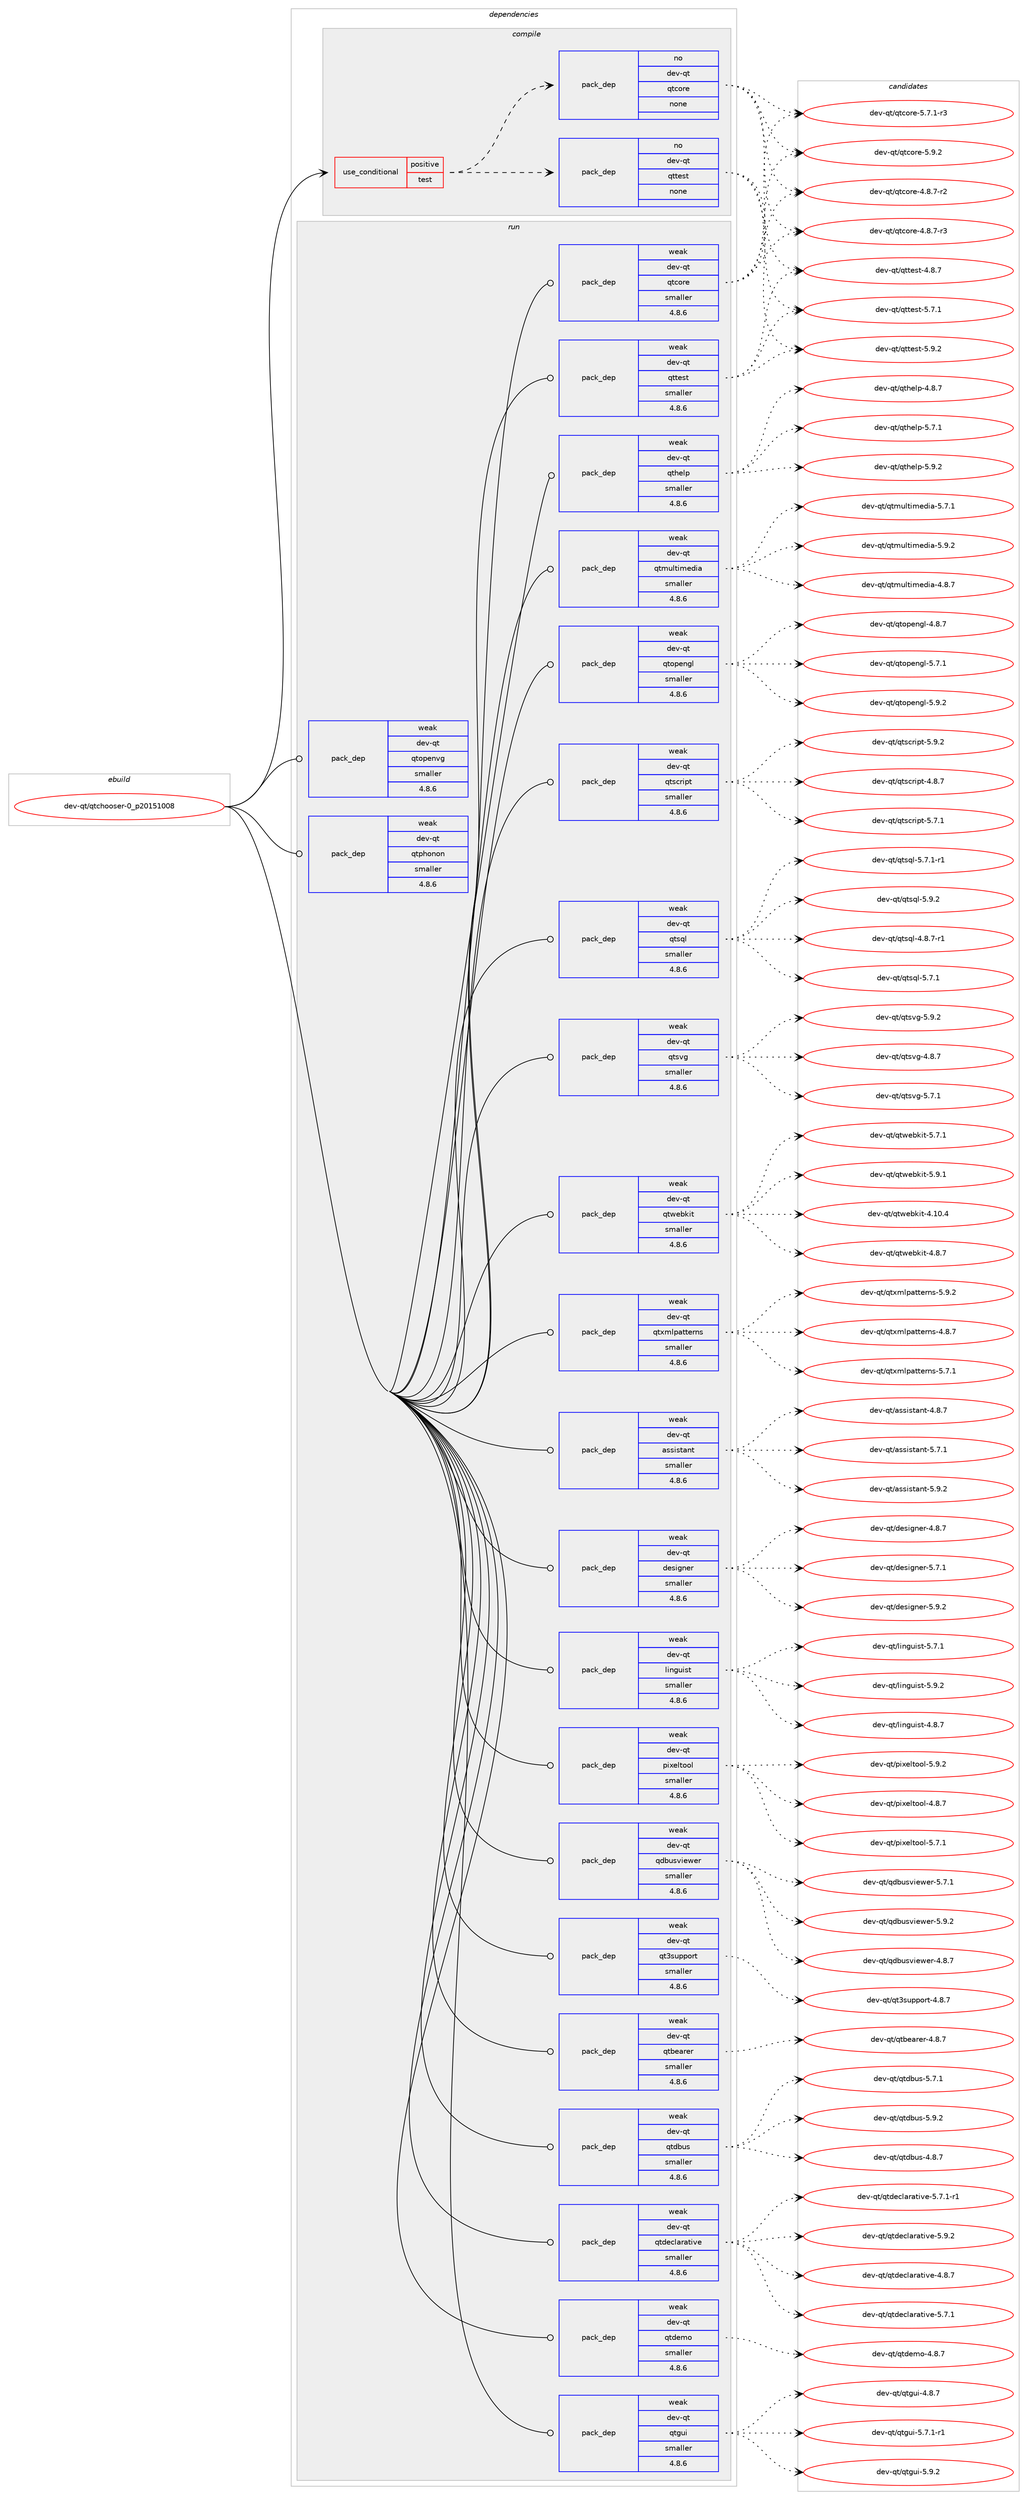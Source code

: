 digraph prolog {

# *************
# Graph options
# *************

newrank=true;
concentrate=true;
compound=true;
graph [rankdir=LR,fontname=Helvetica,fontsize=10,ranksep=1.5];#, ranksep=2.5, nodesep=0.2];
edge  [arrowhead=vee];
node  [fontname=Helvetica,fontsize=10];

# **********
# The ebuild
# **********

subgraph cluster_leftcol {
color=gray;
rank=same;
label=<<i>ebuild</i>>;
id [label="dev-qt/qtchooser-0_p20151008", color=red, width=4, href="../dev-qt/qtchooser-0_p20151008.svg"];
}

# ****************
# The dependencies
# ****************

subgraph cluster_midcol {
color=gray;
label=<<i>dependencies</i>>;
subgraph cluster_compile {
fillcolor="#eeeeee";
style=filled;
label=<<i>compile</i>>;
subgraph cond44366 {
dependency195722 [label=<<TABLE BORDER="0" CELLBORDER="1" CELLSPACING="0" CELLPADDING="4"><TR><TD ROWSPAN="3" CELLPADDING="10">use_conditional</TD></TR><TR><TD>positive</TD></TR><TR><TD>test</TD></TR></TABLE>>, shape=none, color=red];
subgraph pack147389 {
dependency195723 [label=<<TABLE BORDER="0" CELLBORDER="1" CELLSPACING="0" CELLPADDING="4" WIDTH="220"><TR><TD ROWSPAN="6" CELLPADDING="30">pack_dep</TD></TR><TR><TD WIDTH="110">no</TD></TR><TR><TD>dev-qt</TD></TR><TR><TD>qtcore</TD></TR><TR><TD>none</TD></TR><TR><TD></TD></TR></TABLE>>, shape=none, color=blue];
}
dependency195722:e -> dependency195723:w [weight=20,style="dashed",arrowhead="vee"];
subgraph pack147390 {
dependency195724 [label=<<TABLE BORDER="0" CELLBORDER="1" CELLSPACING="0" CELLPADDING="4" WIDTH="220"><TR><TD ROWSPAN="6" CELLPADDING="30">pack_dep</TD></TR><TR><TD WIDTH="110">no</TD></TR><TR><TD>dev-qt</TD></TR><TR><TD>qttest</TD></TR><TR><TD>none</TD></TR><TR><TD></TD></TR></TABLE>>, shape=none, color=blue];
}
dependency195722:e -> dependency195724:w [weight=20,style="dashed",arrowhead="vee"];
}
id:e -> dependency195722:w [weight=20,style="solid",arrowhead="vee"];
}
subgraph cluster_compileandrun {
fillcolor="#eeeeee";
style=filled;
label=<<i>compile and run</i>>;
}
subgraph cluster_run {
fillcolor="#eeeeee";
style=filled;
label=<<i>run</i>>;
subgraph pack147391 {
dependency195725 [label=<<TABLE BORDER="0" CELLBORDER="1" CELLSPACING="0" CELLPADDING="4" WIDTH="220"><TR><TD ROWSPAN="6" CELLPADDING="30">pack_dep</TD></TR><TR><TD WIDTH="110">weak</TD></TR><TR><TD>dev-qt</TD></TR><TR><TD>assistant</TD></TR><TR><TD>smaller</TD></TR><TR><TD>4.8.6</TD></TR></TABLE>>, shape=none, color=blue];
}
id:e -> dependency195725:w [weight=20,style="solid",arrowhead="odot"];
subgraph pack147392 {
dependency195726 [label=<<TABLE BORDER="0" CELLBORDER="1" CELLSPACING="0" CELLPADDING="4" WIDTH="220"><TR><TD ROWSPAN="6" CELLPADDING="30">pack_dep</TD></TR><TR><TD WIDTH="110">weak</TD></TR><TR><TD>dev-qt</TD></TR><TR><TD>designer</TD></TR><TR><TD>smaller</TD></TR><TR><TD>4.8.6</TD></TR></TABLE>>, shape=none, color=blue];
}
id:e -> dependency195726:w [weight=20,style="solid",arrowhead="odot"];
subgraph pack147393 {
dependency195727 [label=<<TABLE BORDER="0" CELLBORDER="1" CELLSPACING="0" CELLPADDING="4" WIDTH="220"><TR><TD ROWSPAN="6" CELLPADDING="30">pack_dep</TD></TR><TR><TD WIDTH="110">weak</TD></TR><TR><TD>dev-qt</TD></TR><TR><TD>linguist</TD></TR><TR><TD>smaller</TD></TR><TR><TD>4.8.6</TD></TR></TABLE>>, shape=none, color=blue];
}
id:e -> dependency195727:w [weight=20,style="solid",arrowhead="odot"];
subgraph pack147394 {
dependency195728 [label=<<TABLE BORDER="0" CELLBORDER="1" CELLSPACING="0" CELLPADDING="4" WIDTH="220"><TR><TD ROWSPAN="6" CELLPADDING="30">pack_dep</TD></TR><TR><TD WIDTH="110">weak</TD></TR><TR><TD>dev-qt</TD></TR><TR><TD>pixeltool</TD></TR><TR><TD>smaller</TD></TR><TR><TD>4.8.6</TD></TR></TABLE>>, shape=none, color=blue];
}
id:e -> dependency195728:w [weight=20,style="solid",arrowhead="odot"];
subgraph pack147395 {
dependency195729 [label=<<TABLE BORDER="0" CELLBORDER="1" CELLSPACING="0" CELLPADDING="4" WIDTH="220"><TR><TD ROWSPAN="6" CELLPADDING="30">pack_dep</TD></TR><TR><TD WIDTH="110">weak</TD></TR><TR><TD>dev-qt</TD></TR><TR><TD>qdbusviewer</TD></TR><TR><TD>smaller</TD></TR><TR><TD>4.8.6</TD></TR></TABLE>>, shape=none, color=blue];
}
id:e -> dependency195729:w [weight=20,style="solid",arrowhead="odot"];
subgraph pack147396 {
dependency195730 [label=<<TABLE BORDER="0" CELLBORDER="1" CELLSPACING="0" CELLPADDING="4" WIDTH="220"><TR><TD ROWSPAN="6" CELLPADDING="30">pack_dep</TD></TR><TR><TD WIDTH="110">weak</TD></TR><TR><TD>dev-qt</TD></TR><TR><TD>qt3support</TD></TR><TR><TD>smaller</TD></TR><TR><TD>4.8.6</TD></TR></TABLE>>, shape=none, color=blue];
}
id:e -> dependency195730:w [weight=20,style="solid",arrowhead="odot"];
subgraph pack147397 {
dependency195731 [label=<<TABLE BORDER="0" CELLBORDER="1" CELLSPACING="0" CELLPADDING="4" WIDTH="220"><TR><TD ROWSPAN="6" CELLPADDING="30">pack_dep</TD></TR><TR><TD WIDTH="110">weak</TD></TR><TR><TD>dev-qt</TD></TR><TR><TD>qtbearer</TD></TR><TR><TD>smaller</TD></TR><TR><TD>4.8.6</TD></TR></TABLE>>, shape=none, color=blue];
}
id:e -> dependency195731:w [weight=20,style="solid",arrowhead="odot"];
subgraph pack147398 {
dependency195732 [label=<<TABLE BORDER="0" CELLBORDER="1" CELLSPACING="0" CELLPADDING="4" WIDTH="220"><TR><TD ROWSPAN="6" CELLPADDING="30">pack_dep</TD></TR><TR><TD WIDTH="110">weak</TD></TR><TR><TD>dev-qt</TD></TR><TR><TD>qtcore</TD></TR><TR><TD>smaller</TD></TR><TR><TD>4.8.6</TD></TR></TABLE>>, shape=none, color=blue];
}
id:e -> dependency195732:w [weight=20,style="solid",arrowhead="odot"];
subgraph pack147399 {
dependency195733 [label=<<TABLE BORDER="0" CELLBORDER="1" CELLSPACING="0" CELLPADDING="4" WIDTH="220"><TR><TD ROWSPAN="6" CELLPADDING="30">pack_dep</TD></TR><TR><TD WIDTH="110">weak</TD></TR><TR><TD>dev-qt</TD></TR><TR><TD>qtdbus</TD></TR><TR><TD>smaller</TD></TR><TR><TD>4.8.6</TD></TR></TABLE>>, shape=none, color=blue];
}
id:e -> dependency195733:w [weight=20,style="solid",arrowhead="odot"];
subgraph pack147400 {
dependency195734 [label=<<TABLE BORDER="0" CELLBORDER="1" CELLSPACING="0" CELLPADDING="4" WIDTH="220"><TR><TD ROWSPAN="6" CELLPADDING="30">pack_dep</TD></TR><TR><TD WIDTH="110">weak</TD></TR><TR><TD>dev-qt</TD></TR><TR><TD>qtdeclarative</TD></TR><TR><TD>smaller</TD></TR><TR><TD>4.8.6</TD></TR></TABLE>>, shape=none, color=blue];
}
id:e -> dependency195734:w [weight=20,style="solid",arrowhead="odot"];
subgraph pack147401 {
dependency195735 [label=<<TABLE BORDER="0" CELLBORDER="1" CELLSPACING="0" CELLPADDING="4" WIDTH="220"><TR><TD ROWSPAN="6" CELLPADDING="30">pack_dep</TD></TR><TR><TD WIDTH="110">weak</TD></TR><TR><TD>dev-qt</TD></TR><TR><TD>qtdemo</TD></TR><TR><TD>smaller</TD></TR><TR><TD>4.8.6</TD></TR></TABLE>>, shape=none, color=blue];
}
id:e -> dependency195735:w [weight=20,style="solid",arrowhead="odot"];
subgraph pack147402 {
dependency195736 [label=<<TABLE BORDER="0" CELLBORDER="1" CELLSPACING="0" CELLPADDING="4" WIDTH="220"><TR><TD ROWSPAN="6" CELLPADDING="30">pack_dep</TD></TR><TR><TD WIDTH="110">weak</TD></TR><TR><TD>dev-qt</TD></TR><TR><TD>qtgui</TD></TR><TR><TD>smaller</TD></TR><TR><TD>4.8.6</TD></TR></TABLE>>, shape=none, color=blue];
}
id:e -> dependency195736:w [weight=20,style="solid",arrowhead="odot"];
subgraph pack147403 {
dependency195737 [label=<<TABLE BORDER="0" CELLBORDER="1" CELLSPACING="0" CELLPADDING="4" WIDTH="220"><TR><TD ROWSPAN="6" CELLPADDING="30">pack_dep</TD></TR><TR><TD WIDTH="110">weak</TD></TR><TR><TD>dev-qt</TD></TR><TR><TD>qthelp</TD></TR><TR><TD>smaller</TD></TR><TR><TD>4.8.6</TD></TR></TABLE>>, shape=none, color=blue];
}
id:e -> dependency195737:w [weight=20,style="solid",arrowhead="odot"];
subgraph pack147404 {
dependency195738 [label=<<TABLE BORDER="0" CELLBORDER="1" CELLSPACING="0" CELLPADDING="4" WIDTH="220"><TR><TD ROWSPAN="6" CELLPADDING="30">pack_dep</TD></TR><TR><TD WIDTH="110">weak</TD></TR><TR><TD>dev-qt</TD></TR><TR><TD>qtmultimedia</TD></TR><TR><TD>smaller</TD></TR><TR><TD>4.8.6</TD></TR></TABLE>>, shape=none, color=blue];
}
id:e -> dependency195738:w [weight=20,style="solid",arrowhead="odot"];
subgraph pack147405 {
dependency195739 [label=<<TABLE BORDER="0" CELLBORDER="1" CELLSPACING="0" CELLPADDING="4" WIDTH="220"><TR><TD ROWSPAN="6" CELLPADDING="30">pack_dep</TD></TR><TR><TD WIDTH="110">weak</TD></TR><TR><TD>dev-qt</TD></TR><TR><TD>qtopengl</TD></TR><TR><TD>smaller</TD></TR><TR><TD>4.8.6</TD></TR></TABLE>>, shape=none, color=blue];
}
id:e -> dependency195739:w [weight=20,style="solid",arrowhead="odot"];
subgraph pack147406 {
dependency195740 [label=<<TABLE BORDER="0" CELLBORDER="1" CELLSPACING="0" CELLPADDING="4" WIDTH="220"><TR><TD ROWSPAN="6" CELLPADDING="30">pack_dep</TD></TR><TR><TD WIDTH="110">weak</TD></TR><TR><TD>dev-qt</TD></TR><TR><TD>qtopenvg</TD></TR><TR><TD>smaller</TD></TR><TR><TD>4.8.6</TD></TR></TABLE>>, shape=none, color=blue];
}
id:e -> dependency195740:w [weight=20,style="solid",arrowhead="odot"];
subgraph pack147407 {
dependency195741 [label=<<TABLE BORDER="0" CELLBORDER="1" CELLSPACING="0" CELLPADDING="4" WIDTH="220"><TR><TD ROWSPAN="6" CELLPADDING="30">pack_dep</TD></TR><TR><TD WIDTH="110">weak</TD></TR><TR><TD>dev-qt</TD></TR><TR><TD>qtphonon</TD></TR><TR><TD>smaller</TD></TR><TR><TD>4.8.6</TD></TR></TABLE>>, shape=none, color=blue];
}
id:e -> dependency195741:w [weight=20,style="solid",arrowhead="odot"];
subgraph pack147408 {
dependency195742 [label=<<TABLE BORDER="0" CELLBORDER="1" CELLSPACING="0" CELLPADDING="4" WIDTH="220"><TR><TD ROWSPAN="6" CELLPADDING="30">pack_dep</TD></TR><TR><TD WIDTH="110">weak</TD></TR><TR><TD>dev-qt</TD></TR><TR><TD>qtscript</TD></TR><TR><TD>smaller</TD></TR><TR><TD>4.8.6</TD></TR></TABLE>>, shape=none, color=blue];
}
id:e -> dependency195742:w [weight=20,style="solid",arrowhead="odot"];
subgraph pack147409 {
dependency195743 [label=<<TABLE BORDER="0" CELLBORDER="1" CELLSPACING="0" CELLPADDING="4" WIDTH="220"><TR><TD ROWSPAN="6" CELLPADDING="30">pack_dep</TD></TR><TR><TD WIDTH="110">weak</TD></TR><TR><TD>dev-qt</TD></TR><TR><TD>qtsql</TD></TR><TR><TD>smaller</TD></TR><TR><TD>4.8.6</TD></TR></TABLE>>, shape=none, color=blue];
}
id:e -> dependency195743:w [weight=20,style="solid",arrowhead="odot"];
subgraph pack147410 {
dependency195744 [label=<<TABLE BORDER="0" CELLBORDER="1" CELLSPACING="0" CELLPADDING="4" WIDTH="220"><TR><TD ROWSPAN="6" CELLPADDING="30">pack_dep</TD></TR><TR><TD WIDTH="110">weak</TD></TR><TR><TD>dev-qt</TD></TR><TR><TD>qtsvg</TD></TR><TR><TD>smaller</TD></TR><TR><TD>4.8.6</TD></TR></TABLE>>, shape=none, color=blue];
}
id:e -> dependency195744:w [weight=20,style="solid",arrowhead="odot"];
subgraph pack147411 {
dependency195745 [label=<<TABLE BORDER="0" CELLBORDER="1" CELLSPACING="0" CELLPADDING="4" WIDTH="220"><TR><TD ROWSPAN="6" CELLPADDING="30">pack_dep</TD></TR><TR><TD WIDTH="110">weak</TD></TR><TR><TD>dev-qt</TD></TR><TR><TD>qttest</TD></TR><TR><TD>smaller</TD></TR><TR><TD>4.8.6</TD></TR></TABLE>>, shape=none, color=blue];
}
id:e -> dependency195745:w [weight=20,style="solid",arrowhead="odot"];
subgraph pack147412 {
dependency195746 [label=<<TABLE BORDER="0" CELLBORDER="1" CELLSPACING="0" CELLPADDING="4" WIDTH="220"><TR><TD ROWSPAN="6" CELLPADDING="30">pack_dep</TD></TR><TR><TD WIDTH="110">weak</TD></TR><TR><TD>dev-qt</TD></TR><TR><TD>qtwebkit</TD></TR><TR><TD>smaller</TD></TR><TR><TD>4.8.6</TD></TR></TABLE>>, shape=none, color=blue];
}
id:e -> dependency195746:w [weight=20,style="solid",arrowhead="odot"];
subgraph pack147413 {
dependency195747 [label=<<TABLE BORDER="0" CELLBORDER="1" CELLSPACING="0" CELLPADDING="4" WIDTH="220"><TR><TD ROWSPAN="6" CELLPADDING="30">pack_dep</TD></TR><TR><TD WIDTH="110">weak</TD></TR><TR><TD>dev-qt</TD></TR><TR><TD>qtxmlpatterns</TD></TR><TR><TD>smaller</TD></TR><TR><TD>4.8.6</TD></TR></TABLE>>, shape=none, color=blue];
}
id:e -> dependency195747:w [weight=20,style="solid",arrowhead="odot"];
}
}

# **************
# The candidates
# **************

subgraph cluster_choices {
rank=same;
color=gray;
label=<<i>candidates</i>>;

subgraph choice147389 {
color=black;
nodesep=1;
choice1001011184511311647113116991111141014552465646554511450 [label="dev-qt/qtcore-4.8.7-r2", color=red, width=4,href="../dev-qt/qtcore-4.8.7-r2.svg"];
choice1001011184511311647113116991111141014552465646554511451 [label="dev-qt/qtcore-4.8.7-r3", color=red, width=4,href="../dev-qt/qtcore-4.8.7-r3.svg"];
choice1001011184511311647113116991111141014553465546494511451 [label="dev-qt/qtcore-5.7.1-r3", color=red, width=4,href="../dev-qt/qtcore-5.7.1-r3.svg"];
choice100101118451131164711311699111114101455346574650 [label="dev-qt/qtcore-5.9.2", color=red, width=4,href="../dev-qt/qtcore-5.9.2.svg"];
dependency195723:e -> choice1001011184511311647113116991111141014552465646554511450:w [style=dotted,weight="100"];
dependency195723:e -> choice1001011184511311647113116991111141014552465646554511451:w [style=dotted,weight="100"];
dependency195723:e -> choice1001011184511311647113116991111141014553465546494511451:w [style=dotted,weight="100"];
dependency195723:e -> choice100101118451131164711311699111114101455346574650:w [style=dotted,weight="100"];
}
subgraph choice147390 {
color=black;
nodesep=1;
choice1001011184511311647113116116101115116455246564655 [label="dev-qt/qttest-4.8.7", color=red, width=4,href="../dev-qt/qttest-4.8.7.svg"];
choice1001011184511311647113116116101115116455346554649 [label="dev-qt/qttest-5.7.1", color=red, width=4,href="../dev-qt/qttest-5.7.1.svg"];
choice1001011184511311647113116116101115116455346574650 [label="dev-qt/qttest-5.9.2", color=red, width=4,href="../dev-qt/qttest-5.9.2.svg"];
dependency195724:e -> choice1001011184511311647113116116101115116455246564655:w [style=dotted,weight="100"];
dependency195724:e -> choice1001011184511311647113116116101115116455346554649:w [style=dotted,weight="100"];
dependency195724:e -> choice1001011184511311647113116116101115116455346574650:w [style=dotted,weight="100"];
}
subgraph choice147391 {
color=black;
nodesep=1;
choice10010111845113116479711511510511511697110116455246564655 [label="dev-qt/assistant-4.8.7", color=red, width=4,href="../dev-qt/assistant-4.8.7.svg"];
choice10010111845113116479711511510511511697110116455346554649 [label="dev-qt/assistant-5.7.1", color=red, width=4,href="../dev-qt/assistant-5.7.1.svg"];
choice10010111845113116479711511510511511697110116455346574650 [label="dev-qt/assistant-5.9.2", color=red, width=4,href="../dev-qt/assistant-5.9.2.svg"];
dependency195725:e -> choice10010111845113116479711511510511511697110116455246564655:w [style=dotted,weight="100"];
dependency195725:e -> choice10010111845113116479711511510511511697110116455346554649:w [style=dotted,weight="100"];
dependency195725:e -> choice10010111845113116479711511510511511697110116455346574650:w [style=dotted,weight="100"];
}
subgraph choice147392 {
color=black;
nodesep=1;
choice1001011184511311647100101115105103110101114455246564655 [label="dev-qt/designer-4.8.7", color=red, width=4,href="../dev-qt/designer-4.8.7.svg"];
choice1001011184511311647100101115105103110101114455346554649 [label="dev-qt/designer-5.7.1", color=red, width=4,href="../dev-qt/designer-5.7.1.svg"];
choice1001011184511311647100101115105103110101114455346574650 [label="dev-qt/designer-5.9.2", color=red, width=4,href="../dev-qt/designer-5.9.2.svg"];
dependency195726:e -> choice1001011184511311647100101115105103110101114455246564655:w [style=dotted,weight="100"];
dependency195726:e -> choice1001011184511311647100101115105103110101114455346554649:w [style=dotted,weight="100"];
dependency195726:e -> choice1001011184511311647100101115105103110101114455346574650:w [style=dotted,weight="100"];
}
subgraph choice147393 {
color=black;
nodesep=1;
choice1001011184511311647108105110103117105115116455246564655 [label="dev-qt/linguist-4.8.7", color=red, width=4,href="../dev-qt/linguist-4.8.7.svg"];
choice1001011184511311647108105110103117105115116455346554649 [label="dev-qt/linguist-5.7.1", color=red, width=4,href="../dev-qt/linguist-5.7.1.svg"];
choice1001011184511311647108105110103117105115116455346574650 [label="dev-qt/linguist-5.9.2", color=red, width=4,href="../dev-qt/linguist-5.9.2.svg"];
dependency195727:e -> choice1001011184511311647108105110103117105115116455246564655:w [style=dotted,weight="100"];
dependency195727:e -> choice1001011184511311647108105110103117105115116455346554649:w [style=dotted,weight="100"];
dependency195727:e -> choice1001011184511311647108105110103117105115116455346574650:w [style=dotted,weight="100"];
}
subgraph choice147394 {
color=black;
nodesep=1;
choice1001011184511311647112105120101108116111111108455246564655 [label="dev-qt/pixeltool-4.8.7", color=red, width=4,href="../dev-qt/pixeltool-4.8.7.svg"];
choice1001011184511311647112105120101108116111111108455346554649 [label="dev-qt/pixeltool-5.7.1", color=red, width=4,href="../dev-qt/pixeltool-5.7.1.svg"];
choice1001011184511311647112105120101108116111111108455346574650 [label="dev-qt/pixeltool-5.9.2", color=red, width=4,href="../dev-qt/pixeltool-5.9.2.svg"];
dependency195728:e -> choice1001011184511311647112105120101108116111111108455246564655:w [style=dotted,weight="100"];
dependency195728:e -> choice1001011184511311647112105120101108116111111108455346554649:w [style=dotted,weight="100"];
dependency195728:e -> choice1001011184511311647112105120101108116111111108455346574650:w [style=dotted,weight="100"];
}
subgraph choice147395 {
color=black;
nodesep=1;
choice100101118451131164711310098117115118105101119101114455246564655 [label="dev-qt/qdbusviewer-4.8.7", color=red, width=4,href="../dev-qt/qdbusviewer-4.8.7.svg"];
choice100101118451131164711310098117115118105101119101114455346554649 [label="dev-qt/qdbusviewer-5.7.1", color=red, width=4,href="../dev-qt/qdbusviewer-5.7.1.svg"];
choice100101118451131164711310098117115118105101119101114455346574650 [label="dev-qt/qdbusviewer-5.9.2", color=red, width=4,href="../dev-qt/qdbusviewer-5.9.2.svg"];
dependency195729:e -> choice100101118451131164711310098117115118105101119101114455246564655:w [style=dotted,weight="100"];
dependency195729:e -> choice100101118451131164711310098117115118105101119101114455346554649:w [style=dotted,weight="100"];
dependency195729:e -> choice100101118451131164711310098117115118105101119101114455346574650:w [style=dotted,weight="100"];
}
subgraph choice147396 {
color=black;
nodesep=1;
choice100101118451131164711311651115117112112111114116455246564655 [label="dev-qt/qt3support-4.8.7", color=red, width=4,href="../dev-qt/qt3support-4.8.7.svg"];
dependency195730:e -> choice100101118451131164711311651115117112112111114116455246564655:w [style=dotted,weight="100"];
}
subgraph choice147397 {
color=black;
nodesep=1;
choice10010111845113116471131169810197114101114455246564655 [label="dev-qt/qtbearer-4.8.7", color=red, width=4,href="../dev-qt/qtbearer-4.8.7.svg"];
dependency195731:e -> choice10010111845113116471131169810197114101114455246564655:w [style=dotted,weight="100"];
}
subgraph choice147398 {
color=black;
nodesep=1;
choice1001011184511311647113116991111141014552465646554511450 [label="dev-qt/qtcore-4.8.7-r2", color=red, width=4,href="../dev-qt/qtcore-4.8.7-r2.svg"];
choice1001011184511311647113116991111141014552465646554511451 [label="dev-qt/qtcore-4.8.7-r3", color=red, width=4,href="../dev-qt/qtcore-4.8.7-r3.svg"];
choice1001011184511311647113116991111141014553465546494511451 [label="dev-qt/qtcore-5.7.1-r3", color=red, width=4,href="../dev-qt/qtcore-5.7.1-r3.svg"];
choice100101118451131164711311699111114101455346574650 [label="dev-qt/qtcore-5.9.2", color=red, width=4,href="../dev-qt/qtcore-5.9.2.svg"];
dependency195732:e -> choice1001011184511311647113116991111141014552465646554511450:w [style=dotted,weight="100"];
dependency195732:e -> choice1001011184511311647113116991111141014552465646554511451:w [style=dotted,weight="100"];
dependency195732:e -> choice1001011184511311647113116991111141014553465546494511451:w [style=dotted,weight="100"];
dependency195732:e -> choice100101118451131164711311699111114101455346574650:w [style=dotted,weight="100"];
}
subgraph choice147399 {
color=black;
nodesep=1;
choice100101118451131164711311610098117115455246564655 [label="dev-qt/qtdbus-4.8.7", color=red, width=4,href="../dev-qt/qtdbus-4.8.7.svg"];
choice100101118451131164711311610098117115455346554649 [label="dev-qt/qtdbus-5.7.1", color=red, width=4,href="../dev-qt/qtdbus-5.7.1.svg"];
choice100101118451131164711311610098117115455346574650 [label="dev-qt/qtdbus-5.9.2", color=red, width=4,href="../dev-qt/qtdbus-5.9.2.svg"];
dependency195733:e -> choice100101118451131164711311610098117115455246564655:w [style=dotted,weight="100"];
dependency195733:e -> choice100101118451131164711311610098117115455346554649:w [style=dotted,weight="100"];
dependency195733:e -> choice100101118451131164711311610098117115455346574650:w [style=dotted,weight="100"];
}
subgraph choice147400 {
color=black;
nodesep=1;
choice1001011184511311647113116100101991089711497116105118101455246564655 [label="dev-qt/qtdeclarative-4.8.7", color=red, width=4,href="../dev-qt/qtdeclarative-4.8.7.svg"];
choice1001011184511311647113116100101991089711497116105118101455346554649 [label="dev-qt/qtdeclarative-5.7.1", color=red, width=4,href="../dev-qt/qtdeclarative-5.7.1.svg"];
choice10010111845113116471131161001019910897114971161051181014553465546494511449 [label="dev-qt/qtdeclarative-5.7.1-r1", color=red, width=4,href="../dev-qt/qtdeclarative-5.7.1-r1.svg"];
choice1001011184511311647113116100101991089711497116105118101455346574650 [label="dev-qt/qtdeclarative-5.9.2", color=red, width=4,href="../dev-qt/qtdeclarative-5.9.2.svg"];
dependency195734:e -> choice1001011184511311647113116100101991089711497116105118101455246564655:w [style=dotted,weight="100"];
dependency195734:e -> choice1001011184511311647113116100101991089711497116105118101455346554649:w [style=dotted,weight="100"];
dependency195734:e -> choice10010111845113116471131161001019910897114971161051181014553465546494511449:w [style=dotted,weight="100"];
dependency195734:e -> choice1001011184511311647113116100101991089711497116105118101455346574650:w [style=dotted,weight="100"];
}
subgraph choice147401 {
color=black;
nodesep=1;
choice1001011184511311647113116100101109111455246564655 [label="dev-qt/qtdemo-4.8.7", color=red, width=4,href="../dev-qt/qtdemo-4.8.7.svg"];
dependency195735:e -> choice1001011184511311647113116100101109111455246564655:w [style=dotted,weight="100"];
}
subgraph choice147402 {
color=black;
nodesep=1;
choice1001011184511311647113116103117105455246564655 [label="dev-qt/qtgui-4.8.7", color=red, width=4,href="../dev-qt/qtgui-4.8.7.svg"];
choice10010111845113116471131161031171054553465546494511449 [label="dev-qt/qtgui-5.7.1-r1", color=red, width=4,href="../dev-qt/qtgui-5.7.1-r1.svg"];
choice1001011184511311647113116103117105455346574650 [label="dev-qt/qtgui-5.9.2", color=red, width=4,href="../dev-qt/qtgui-5.9.2.svg"];
dependency195736:e -> choice1001011184511311647113116103117105455246564655:w [style=dotted,weight="100"];
dependency195736:e -> choice10010111845113116471131161031171054553465546494511449:w [style=dotted,weight="100"];
dependency195736:e -> choice1001011184511311647113116103117105455346574650:w [style=dotted,weight="100"];
}
subgraph choice147403 {
color=black;
nodesep=1;
choice1001011184511311647113116104101108112455246564655 [label="dev-qt/qthelp-4.8.7", color=red, width=4,href="../dev-qt/qthelp-4.8.7.svg"];
choice1001011184511311647113116104101108112455346554649 [label="dev-qt/qthelp-5.7.1", color=red, width=4,href="../dev-qt/qthelp-5.7.1.svg"];
choice1001011184511311647113116104101108112455346574650 [label="dev-qt/qthelp-5.9.2", color=red, width=4,href="../dev-qt/qthelp-5.9.2.svg"];
dependency195737:e -> choice1001011184511311647113116104101108112455246564655:w [style=dotted,weight="100"];
dependency195737:e -> choice1001011184511311647113116104101108112455346554649:w [style=dotted,weight="100"];
dependency195737:e -> choice1001011184511311647113116104101108112455346574650:w [style=dotted,weight="100"];
}
subgraph choice147404 {
color=black;
nodesep=1;
choice100101118451131164711311610911710811610510910110010597455246564655 [label="dev-qt/qtmultimedia-4.8.7", color=red, width=4,href="../dev-qt/qtmultimedia-4.8.7.svg"];
choice100101118451131164711311610911710811610510910110010597455346554649 [label="dev-qt/qtmultimedia-5.7.1", color=red, width=4,href="../dev-qt/qtmultimedia-5.7.1.svg"];
choice100101118451131164711311610911710811610510910110010597455346574650 [label="dev-qt/qtmultimedia-5.9.2", color=red, width=4,href="../dev-qt/qtmultimedia-5.9.2.svg"];
dependency195738:e -> choice100101118451131164711311610911710811610510910110010597455246564655:w [style=dotted,weight="100"];
dependency195738:e -> choice100101118451131164711311610911710811610510910110010597455346554649:w [style=dotted,weight="100"];
dependency195738:e -> choice100101118451131164711311610911710811610510910110010597455346574650:w [style=dotted,weight="100"];
}
subgraph choice147405 {
color=black;
nodesep=1;
choice1001011184511311647113116111112101110103108455246564655 [label="dev-qt/qtopengl-4.8.7", color=red, width=4,href="../dev-qt/qtopengl-4.8.7.svg"];
choice1001011184511311647113116111112101110103108455346554649 [label="dev-qt/qtopengl-5.7.1", color=red, width=4,href="../dev-qt/qtopengl-5.7.1.svg"];
choice1001011184511311647113116111112101110103108455346574650 [label="dev-qt/qtopengl-5.9.2", color=red, width=4,href="../dev-qt/qtopengl-5.9.2.svg"];
dependency195739:e -> choice1001011184511311647113116111112101110103108455246564655:w [style=dotted,weight="100"];
dependency195739:e -> choice1001011184511311647113116111112101110103108455346554649:w [style=dotted,weight="100"];
dependency195739:e -> choice1001011184511311647113116111112101110103108455346574650:w [style=dotted,weight="100"];
}
subgraph choice147406 {
color=black;
nodesep=1;
}
subgraph choice147407 {
color=black;
nodesep=1;
}
subgraph choice147408 {
color=black;
nodesep=1;
choice100101118451131164711311611599114105112116455246564655 [label="dev-qt/qtscript-4.8.7", color=red, width=4,href="../dev-qt/qtscript-4.8.7.svg"];
choice100101118451131164711311611599114105112116455346554649 [label="dev-qt/qtscript-5.7.1", color=red, width=4,href="../dev-qt/qtscript-5.7.1.svg"];
choice100101118451131164711311611599114105112116455346574650 [label="dev-qt/qtscript-5.9.2", color=red, width=4,href="../dev-qt/qtscript-5.9.2.svg"];
dependency195742:e -> choice100101118451131164711311611599114105112116455246564655:w [style=dotted,weight="100"];
dependency195742:e -> choice100101118451131164711311611599114105112116455346554649:w [style=dotted,weight="100"];
dependency195742:e -> choice100101118451131164711311611599114105112116455346574650:w [style=dotted,weight="100"];
}
subgraph choice147409 {
color=black;
nodesep=1;
choice10010111845113116471131161151131084552465646554511449 [label="dev-qt/qtsql-4.8.7-r1", color=red, width=4,href="../dev-qt/qtsql-4.8.7-r1.svg"];
choice1001011184511311647113116115113108455346554649 [label="dev-qt/qtsql-5.7.1", color=red, width=4,href="../dev-qt/qtsql-5.7.1.svg"];
choice10010111845113116471131161151131084553465546494511449 [label="dev-qt/qtsql-5.7.1-r1", color=red, width=4,href="../dev-qt/qtsql-5.7.1-r1.svg"];
choice1001011184511311647113116115113108455346574650 [label="dev-qt/qtsql-5.9.2", color=red, width=4,href="../dev-qt/qtsql-5.9.2.svg"];
dependency195743:e -> choice10010111845113116471131161151131084552465646554511449:w [style=dotted,weight="100"];
dependency195743:e -> choice1001011184511311647113116115113108455346554649:w [style=dotted,weight="100"];
dependency195743:e -> choice10010111845113116471131161151131084553465546494511449:w [style=dotted,weight="100"];
dependency195743:e -> choice1001011184511311647113116115113108455346574650:w [style=dotted,weight="100"];
}
subgraph choice147410 {
color=black;
nodesep=1;
choice1001011184511311647113116115118103455246564655 [label="dev-qt/qtsvg-4.8.7", color=red, width=4,href="../dev-qt/qtsvg-4.8.7.svg"];
choice1001011184511311647113116115118103455346554649 [label="dev-qt/qtsvg-5.7.1", color=red, width=4,href="../dev-qt/qtsvg-5.7.1.svg"];
choice1001011184511311647113116115118103455346574650 [label="dev-qt/qtsvg-5.9.2", color=red, width=4,href="../dev-qt/qtsvg-5.9.2.svg"];
dependency195744:e -> choice1001011184511311647113116115118103455246564655:w [style=dotted,weight="100"];
dependency195744:e -> choice1001011184511311647113116115118103455346554649:w [style=dotted,weight="100"];
dependency195744:e -> choice1001011184511311647113116115118103455346574650:w [style=dotted,weight="100"];
}
subgraph choice147411 {
color=black;
nodesep=1;
choice1001011184511311647113116116101115116455246564655 [label="dev-qt/qttest-4.8.7", color=red, width=4,href="../dev-qt/qttest-4.8.7.svg"];
choice1001011184511311647113116116101115116455346554649 [label="dev-qt/qttest-5.7.1", color=red, width=4,href="../dev-qt/qttest-5.7.1.svg"];
choice1001011184511311647113116116101115116455346574650 [label="dev-qt/qttest-5.9.2", color=red, width=4,href="../dev-qt/qttest-5.9.2.svg"];
dependency195745:e -> choice1001011184511311647113116116101115116455246564655:w [style=dotted,weight="100"];
dependency195745:e -> choice1001011184511311647113116116101115116455346554649:w [style=dotted,weight="100"];
dependency195745:e -> choice1001011184511311647113116116101115116455346574650:w [style=dotted,weight="100"];
}
subgraph choice147412 {
color=black;
nodesep=1;
choice10010111845113116471131161191019810710511645524649484652 [label="dev-qt/qtwebkit-4.10.4", color=red, width=4,href="../dev-qt/qtwebkit-4.10.4.svg"];
choice100101118451131164711311611910198107105116455246564655 [label="dev-qt/qtwebkit-4.8.7", color=red, width=4,href="../dev-qt/qtwebkit-4.8.7.svg"];
choice100101118451131164711311611910198107105116455346554649 [label="dev-qt/qtwebkit-5.7.1", color=red, width=4,href="../dev-qt/qtwebkit-5.7.1.svg"];
choice100101118451131164711311611910198107105116455346574649 [label="dev-qt/qtwebkit-5.9.1", color=red, width=4,href="../dev-qt/qtwebkit-5.9.1.svg"];
dependency195746:e -> choice10010111845113116471131161191019810710511645524649484652:w [style=dotted,weight="100"];
dependency195746:e -> choice100101118451131164711311611910198107105116455246564655:w [style=dotted,weight="100"];
dependency195746:e -> choice100101118451131164711311611910198107105116455346554649:w [style=dotted,weight="100"];
dependency195746:e -> choice100101118451131164711311611910198107105116455346574649:w [style=dotted,weight="100"];
}
subgraph choice147413 {
color=black;
nodesep=1;
choice100101118451131164711311612010910811297116116101114110115455246564655 [label="dev-qt/qtxmlpatterns-4.8.7", color=red, width=4,href="../dev-qt/qtxmlpatterns-4.8.7.svg"];
choice100101118451131164711311612010910811297116116101114110115455346554649 [label="dev-qt/qtxmlpatterns-5.7.1", color=red, width=4,href="../dev-qt/qtxmlpatterns-5.7.1.svg"];
choice100101118451131164711311612010910811297116116101114110115455346574650 [label="dev-qt/qtxmlpatterns-5.9.2", color=red, width=4,href="../dev-qt/qtxmlpatterns-5.9.2.svg"];
dependency195747:e -> choice100101118451131164711311612010910811297116116101114110115455246564655:w [style=dotted,weight="100"];
dependency195747:e -> choice100101118451131164711311612010910811297116116101114110115455346554649:w [style=dotted,weight="100"];
dependency195747:e -> choice100101118451131164711311612010910811297116116101114110115455346574650:w [style=dotted,weight="100"];
}
}

}
